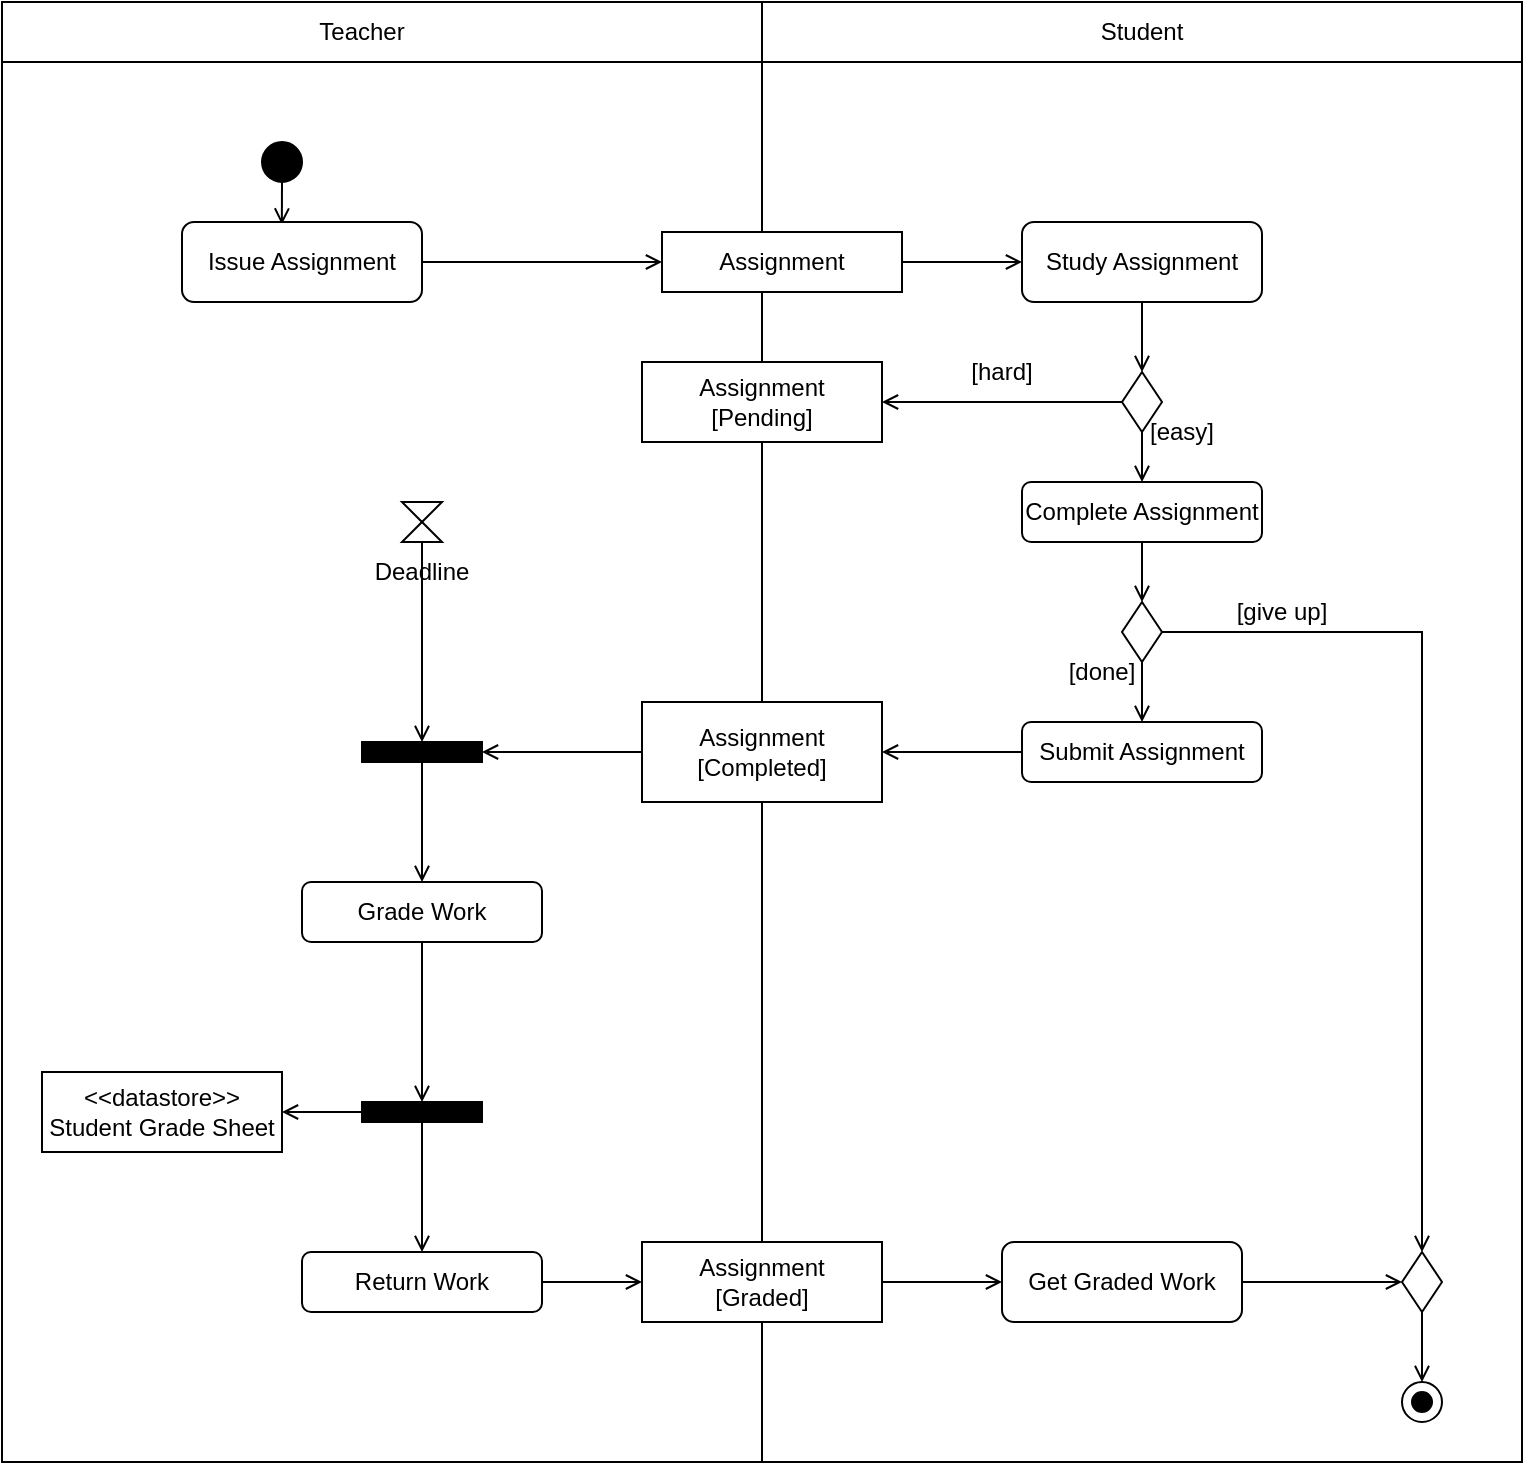 <mxfile version="20.5.3" type="google"><diagram id="h_WAlPndxusvU7QgVx2w" name="Page-1"><mxGraphModel grid="1" page="1" gridSize="10" guides="1" tooltips="1" connect="1" arrows="1" fold="1" pageScale="1" pageWidth="827" pageHeight="1169" math="0" shadow="0"><root><mxCell id="0"/><mxCell id="1" parent="0"/><mxCell id="fHuQOQ150YZt8qxPRqX6-2" value="" style="rounded=0;whiteSpace=wrap;html=1;fillColor=none;" vertex="1" parent="1"><mxGeometry x="40" y="30" width="760" height="700" as="geometry"/></mxCell><mxCell id="fHuQOQ150YZt8qxPRqX6-5" value="" style="rounded=0;whiteSpace=wrap;html=1;fillColor=none;" vertex="1" parent="1"><mxGeometry x="40" width="380" height="730" as="geometry"/></mxCell><mxCell id="Mlc3pC8u7c_UaUQakiuY-44" style="edgeStyle=orthogonalEdgeStyle;rounded=0;orthogonalLoop=1;jettySize=auto;html=1;exitX=0.5;exitY=1;exitDx=0;exitDy=0;entryX=0.416;entryY=0.032;entryDx=0;entryDy=0;entryPerimeter=0;endArrow=open;endFill=0;" edge="1" parent="1" source="fHuQOQ150YZt8qxPRqX6-1" target="fHuQOQ150YZt8qxPRqX6-6"><mxGeometry relative="1" as="geometry"/></mxCell><mxCell id="fHuQOQ150YZt8qxPRqX6-1" value="" style="ellipse;whiteSpace=wrap;html=1;aspect=fixed;fillColor=#000000;" vertex="1" parent="1"><mxGeometry x="170" y="70" width="20" height="20" as="geometry"/></mxCell><mxCell id="fHuQOQ150YZt8qxPRqX6-4" value="" style="rounded=0;whiteSpace=wrap;html=1;fillColor=none;" vertex="1" parent="1"><mxGeometry x="40" width="760" height="30" as="geometry"/></mxCell><mxCell id="fHuQOQ150YZt8qxPRqX6-16" style="edgeStyle=orthogonalEdgeStyle;rounded=0;orthogonalLoop=1;jettySize=auto;html=1;exitX=1;exitY=0.5;exitDx=0;exitDy=0;endArrow=open;endFill=0;" edge="1" parent="1" source="fHuQOQ150YZt8qxPRqX6-6" target="fHuQOQ150YZt8qxPRqX6-8"><mxGeometry relative="1" as="geometry"/></mxCell><mxCell id="fHuQOQ150YZt8qxPRqX6-6" value="Issue Assignment" style="rounded=1;whiteSpace=wrap;html=1;fillColor=default;" vertex="1" parent="1"><mxGeometry x="130" y="110" width="120" height="40" as="geometry"/></mxCell><mxCell id="Mlc3pC8u7c_UaUQakiuY-4" style="edgeStyle=orthogonalEdgeStyle;rounded=0;orthogonalLoop=1;jettySize=auto;html=1;exitX=0.5;exitY=1;exitDx=0;exitDy=0;entryX=0.5;entryY=0;entryDx=0;entryDy=0;endArrow=open;endFill=0;" edge="1" parent="1" source="fHuQOQ150YZt8qxPRqX6-7" target="Mlc3pC8u7c_UaUQakiuY-1"><mxGeometry relative="1" as="geometry"/></mxCell><mxCell id="fHuQOQ150YZt8qxPRqX6-7" value="Study Assignment" style="rounded=1;whiteSpace=wrap;html=1;fillColor=default;" vertex="1" parent="1"><mxGeometry x="550" y="110" width="120" height="40" as="geometry"/></mxCell><mxCell id="fHuQOQ150YZt8qxPRqX6-19" style="edgeStyle=orthogonalEdgeStyle;rounded=0;orthogonalLoop=1;jettySize=auto;html=1;exitX=1;exitY=0.5;exitDx=0;exitDy=0;endArrow=open;endFill=0;" edge="1" parent="1" source="fHuQOQ150YZt8qxPRqX6-8" target="fHuQOQ150YZt8qxPRqX6-7"><mxGeometry relative="1" as="geometry"/></mxCell><mxCell id="fHuQOQ150YZt8qxPRqX6-8" value="Assignment" style="rounded=0;whiteSpace=wrap;html=1;fillColor=default;" vertex="1" parent="1"><mxGeometry x="370" y="115" width="120" height="30" as="geometry"/></mxCell><mxCell id="fHuQOQ150YZt8qxPRqX6-20" value="Complete Assignment" style="rounded=1;whiteSpace=wrap;html=1;fillColor=default;" vertex="1" parent="1"><mxGeometry x="550" y="240" width="120" height="30" as="geometry"/></mxCell><mxCell id="Mlc3pC8u7c_UaUQakiuY-13" style="edgeStyle=orthogonalEdgeStyle;rounded=0;orthogonalLoop=1;jettySize=auto;html=1;exitX=0;exitY=0.5;exitDx=0;exitDy=0;entryX=1;entryY=0.5;entryDx=0;entryDy=0;endArrow=open;endFill=0;" edge="1" parent="1" source="fHuQOQ150YZt8qxPRqX6-21" target="fHuQOQ150YZt8qxPRqX6-22"><mxGeometry relative="1" as="geometry"/></mxCell><mxCell id="fHuQOQ150YZt8qxPRqX6-21" value="Submit Assignment" style="rounded=1;whiteSpace=wrap;html=1;fillColor=default;" vertex="1" parent="1"><mxGeometry x="550" y="360" width="120" height="30" as="geometry"/></mxCell><mxCell id="Mlc3pC8u7c_UaUQakiuY-20" style="edgeStyle=orthogonalEdgeStyle;rounded=0;orthogonalLoop=1;jettySize=auto;html=1;exitX=0;exitY=0.5;exitDx=0;exitDy=0;entryX=1;entryY=0.5;entryDx=0;entryDy=0;endArrow=open;endFill=0;" edge="1" parent="1" source="fHuQOQ150YZt8qxPRqX6-22" target="Mlc3pC8u7c_UaUQakiuY-14"><mxGeometry relative="1" as="geometry"/></mxCell><mxCell id="fHuQOQ150YZt8qxPRqX6-22" value="Assignment&lt;br&gt;[Completed]" style="rounded=0;whiteSpace=wrap;html=1;fillColor=default;" vertex="1" parent="1"><mxGeometry x="360" y="350" width="120" height="50" as="geometry"/></mxCell><mxCell id="Mlc3pC8u7c_UaUQakiuY-27" style="edgeStyle=orthogonalEdgeStyle;rounded=0;orthogonalLoop=1;jettySize=auto;html=1;exitX=0.5;exitY=1;exitDx=0;exitDy=0;entryX=0.5;entryY=0;entryDx=0;entryDy=0;endArrow=open;endFill=0;" edge="1" parent="1" source="fHuQOQ150YZt8qxPRqX6-25" target="Mlc3pC8u7c_UaUQakiuY-23"><mxGeometry relative="1" as="geometry"/></mxCell><mxCell id="fHuQOQ150YZt8qxPRqX6-25" value="Grade Work" style="rounded=1;whiteSpace=wrap;html=1;fillColor=default;" vertex="1" parent="1"><mxGeometry x="190" y="440" width="120" height="30" as="geometry"/></mxCell><mxCell id="Mlc3pC8u7c_UaUQakiuY-25" style="edgeStyle=orthogonalEdgeStyle;rounded=0;orthogonalLoop=1;jettySize=auto;html=1;exitX=1;exitY=0.5;exitDx=0;exitDy=0;entryX=0;entryY=0.5;entryDx=0;entryDy=0;endArrow=open;endFill=0;" edge="1" parent="1" source="fHuQOQ150YZt8qxPRqX6-26" target="fHuQOQ150YZt8qxPRqX6-27"><mxGeometry relative="1" as="geometry"/></mxCell><mxCell id="fHuQOQ150YZt8qxPRqX6-26" value="Return Work" style="rounded=1;whiteSpace=wrap;html=1;fillColor=default;" vertex="1" parent="1"><mxGeometry x="190" y="625" width="120" height="30" as="geometry"/></mxCell><mxCell id="Mlc3pC8u7c_UaUQakiuY-35" style="edgeStyle=orthogonalEdgeStyle;rounded=0;orthogonalLoop=1;jettySize=auto;html=1;exitX=1;exitY=0.5;exitDx=0;exitDy=0;entryX=0;entryY=0.5;entryDx=0;entryDy=0;endArrow=open;endFill=0;" edge="1" parent="1" source="fHuQOQ150YZt8qxPRqX6-27" target="Mlc3pC8u7c_UaUQakiuY-28"><mxGeometry relative="1" as="geometry"/></mxCell><mxCell id="fHuQOQ150YZt8qxPRqX6-27" value="Assignment&lt;br&gt;[Graded]" style="rounded=0;whiteSpace=wrap;html=1;fillColor=default;" vertex="1" parent="1"><mxGeometry x="360" y="620" width="120" height="40" as="geometry"/></mxCell><mxCell id="Mlc3pC8u7c_UaUQakiuY-15" style="edgeStyle=orthogonalEdgeStyle;rounded=0;orthogonalLoop=1;jettySize=auto;html=1;exitX=0.5;exitY=1;exitDx=0;exitDy=0;entryX=0.5;entryY=0;entryDx=0;entryDy=0;endArrow=open;endFill=0;" edge="1" parent="1" source="fHuQOQ150YZt8qxPRqX6-28" target="Mlc3pC8u7c_UaUQakiuY-14"><mxGeometry relative="1" as="geometry"/></mxCell><mxCell id="fHuQOQ150YZt8qxPRqX6-28" value="" style="shape=collate;whiteSpace=wrap;html=1;fillColor=default;" vertex="1" parent="1"><mxGeometry x="240" y="250" width="20" height="20" as="geometry"/></mxCell><mxCell id="fHuQOQ150YZt8qxPRqX6-17" value="Assignment&lt;br&gt;[Pending]" style="rounded=0;whiteSpace=wrap;html=1;fillColor=default;" vertex="1" parent="1"><mxGeometry x="360" y="180" width="120" height="40" as="geometry"/></mxCell><mxCell id="Mlc3pC8u7c_UaUQakiuY-5" style="edgeStyle=orthogonalEdgeStyle;rounded=0;orthogonalLoop=1;jettySize=auto;html=1;exitX=0.5;exitY=1;exitDx=0;exitDy=0;entryX=0.5;entryY=0;entryDx=0;entryDy=0;endArrow=open;endFill=0;" edge="1" parent="1" source="Mlc3pC8u7c_UaUQakiuY-1" target="fHuQOQ150YZt8qxPRqX6-20"><mxGeometry relative="1" as="geometry"/></mxCell><mxCell id="Mlc3pC8u7c_UaUQakiuY-10" style="edgeStyle=orthogonalEdgeStyle;rounded=0;orthogonalLoop=1;jettySize=auto;html=1;exitX=0;exitY=0.5;exitDx=0;exitDy=0;entryX=1;entryY=0.5;entryDx=0;entryDy=0;endArrow=open;endFill=0;" edge="1" parent="1" source="Mlc3pC8u7c_UaUQakiuY-1" target="fHuQOQ150YZt8qxPRqX6-17"><mxGeometry relative="1" as="geometry"/></mxCell><mxCell id="Mlc3pC8u7c_UaUQakiuY-1" value="" style="rhombus;whiteSpace=wrap;html=1;fillColor=default;" vertex="1" parent="1"><mxGeometry x="600" y="185" width="20" height="30" as="geometry"/></mxCell><mxCell id="Mlc3pC8u7c_UaUQakiuY-6" style="edgeStyle=orthogonalEdgeStyle;rounded=0;orthogonalLoop=1;jettySize=auto;html=1;exitX=0.5;exitY=1;exitDx=0;exitDy=0;entryX=0.5;entryY=0;entryDx=0;entryDy=0;endArrow=open;endFill=0;" edge="1" parent="1" target="Mlc3pC8u7c_UaUQakiuY-8"><mxGeometry relative="1" as="geometry"><mxPoint x="610" y="270" as="sourcePoint"/></mxGeometry></mxCell><mxCell id="Mlc3pC8u7c_UaUQakiuY-7" style="edgeStyle=orthogonalEdgeStyle;rounded=0;orthogonalLoop=1;jettySize=auto;html=1;exitX=0.5;exitY=1;exitDx=0;exitDy=0;entryX=0.5;entryY=0;entryDx=0;entryDy=0;endArrow=open;endFill=0;" edge="1" parent="1" source="Mlc3pC8u7c_UaUQakiuY-8"><mxGeometry relative="1" as="geometry"><mxPoint x="610" y="360" as="targetPoint"/></mxGeometry></mxCell><mxCell id="Mlc3pC8u7c_UaUQakiuY-31" style="edgeStyle=orthogonalEdgeStyle;rounded=0;orthogonalLoop=1;jettySize=auto;html=1;exitX=1;exitY=0.5;exitDx=0;exitDy=0;entryX=0.5;entryY=0;entryDx=0;entryDy=0;endArrow=open;endFill=0;" edge="1" parent="1" source="Mlc3pC8u7c_UaUQakiuY-8" target="Mlc3pC8u7c_UaUQakiuY-29"><mxGeometry relative="1" as="geometry"/></mxCell><mxCell id="Mlc3pC8u7c_UaUQakiuY-8" value="" style="rhombus;whiteSpace=wrap;html=1;fillColor=default;" vertex="1" parent="1"><mxGeometry x="600" y="300" width="20" height="30" as="geometry"/></mxCell><mxCell id="Mlc3pC8u7c_UaUQakiuY-11" value="&amp;lt;&amp;lt;datastore&amp;gt;&amp;gt;&lt;br&gt;Student Grade Sheet" style="rounded=0;whiteSpace=wrap;html=1;fillColor=default;" vertex="1" parent="1"><mxGeometry x="60" y="535" width="120" height="40" as="geometry"/></mxCell><mxCell id="Mlc3pC8u7c_UaUQakiuY-21" style="edgeStyle=orthogonalEdgeStyle;rounded=0;orthogonalLoop=1;jettySize=auto;html=1;exitX=0.5;exitY=1;exitDx=0;exitDy=0;entryX=0.5;entryY=0;entryDx=0;entryDy=0;endArrow=open;endFill=0;" edge="1" parent="1" source="Mlc3pC8u7c_UaUQakiuY-14" target="fHuQOQ150YZt8qxPRqX6-25"><mxGeometry relative="1" as="geometry"/></mxCell><mxCell id="Mlc3pC8u7c_UaUQakiuY-14" value="" style="rounded=0;whiteSpace=wrap;html=1;fillColor=#000000;" vertex="1" parent="1"><mxGeometry x="220" y="370" width="60" height="10" as="geometry"/></mxCell><mxCell id="Mlc3pC8u7c_UaUQakiuY-24" style="edgeStyle=orthogonalEdgeStyle;rounded=0;orthogonalLoop=1;jettySize=auto;html=1;exitX=0.5;exitY=1;exitDx=0;exitDy=0;entryX=0.5;entryY=0;entryDx=0;entryDy=0;endArrow=open;endFill=0;" edge="1" parent="1" source="Mlc3pC8u7c_UaUQakiuY-23" target="fHuQOQ150YZt8qxPRqX6-26"><mxGeometry relative="1" as="geometry"/></mxCell><mxCell id="Mlc3pC8u7c_UaUQakiuY-26" style="edgeStyle=orthogonalEdgeStyle;rounded=0;orthogonalLoop=1;jettySize=auto;html=1;exitX=0;exitY=0.5;exitDx=0;exitDy=0;endArrow=open;endFill=0;" edge="1" parent="1" source="Mlc3pC8u7c_UaUQakiuY-23" target="Mlc3pC8u7c_UaUQakiuY-11"><mxGeometry relative="1" as="geometry"/></mxCell><mxCell id="Mlc3pC8u7c_UaUQakiuY-23" value="" style="rounded=0;whiteSpace=wrap;html=1;fillColor=#000000;" vertex="1" parent="1"><mxGeometry x="220" y="550" width="60" height="10" as="geometry"/></mxCell><mxCell id="Mlc3pC8u7c_UaUQakiuY-30" style="edgeStyle=orthogonalEdgeStyle;rounded=0;orthogonalLoop=1;jettySize=auto;html=1;exitX=1;exitY=0.5;exitDx=0;exitDy=0;entryX=0;entryY=0.5;entryDx=0;entryDy=0;endArrow=open;endFill=0;" edge="1" parent="1" source="Mlc3pC8u7c_UaUQakiuY-28" target="Mlc3pC8u7c_UaUQakiuY-29"><mxGeometry relative="1" as="geometry"/></mxCell><mxCell id="Mlc3pC8u7c_UaUQakiuY-28" value="Get Graded Work" style="rounded=1;whiteSpace=wrap;html=1;fillColor=default;" vertex="1" parent="1"><mxGeometry x="540" y="620" width="120" height="40" as="geometry"/></mxCell><mxCell id="Mlc3pC8u7c_UaUQakiuY-34" style="edgeStyle=orthogonalEdgeStyle;rounded=0;orthogonalLoop=1;jettySize=auto;html=1;exitX=0.5;exitY=1;exitDx=0;exitDy=0;entryX=0.5;entryY=0;entryDx=0;entryDy=0;endArrow=open;endFill=0;" edge="1" parent="1" source="Mlc3pC8u7c_UaUQakiuY-29" target="Mlc3pC8u7c_UaUQakiuY-33"><mxGeometry relative="1" as="geometry"/></mxCell><mxCell id="Mlc3pC8u7c_UaUQakiuY-29" value="" style="rhombus;whiteSpace=wrap;html=1;fillColor=default;" vertex="1" parent="1"><mxGeometry x="740" y="625" width="20" height="30" as="geometry"/></mxCell><mxCell id="Mlc3pC8u7c_UaUQakiuY-32" value="" style="ellipse;whiteSpace=wrap;html=1;aspect=fixed;fillColor=#000000;" vertex="1" parent="1"><mxGeometry x="745" y="695" width="10" height="10" as="geometry"/></mxCell><mxCell id="Mlc3pC8u7c_UaUQakiuY-33" value="" style="ellipse;whiteSpace=wrap;html=1;aspect=fixed;fillColor=none;" vertex="1" parent="1"><mxGeometry x="740" y="690" width="20" height="20" as="geometry"/></mxCell><mxCell id="Mlc3pC8u7c_UaUQakiuY-36" value="Deadline" style="text;html=1;strokeColor=none;fillColor=none;align=center;verticalAlign=middle;whiteSpace=wrap;rounded=0;" vertex="1" parent="1"><mxGeometry x="220" y="270" width="60" height="30" as="geometry"/></mxCell><mxCell id="Mlc3pC8u7c_UaUQakiuY-37" value="[hard]" style="text;html=1;strokeColor=none;fillColor=none;align=center;verticalAlign=middle;whiteSpace=wrap;rounded=0;" vertex="1" parent="1"><mxGeometry x="510" y="170" width="60" height="30" as="geometry"/></mxCell><mxCell id="Mlc3pC8u7c_UaUQakiuY-38" value="[easy]" style="text;html=1;strokeColor=none;fillColor=none;align=center;verticalAlign=middle;whiteSpace=wrap;rounded=0;" vertex="1" parent="1"><mxGeometry x="600" y="200" width="60" height="30" as="geometry"/></mxCell><mxCell id="Mlc3pC8u7c_UaUQakiuY-39" value="[give up]" style="text;html=1;strokeColor=none;fillColor=none;align=center;verticalAlign=middle;whiteSpace=wrap;rounded=0;" vertex="1" parent="1"><mxGeometry x="650" y="290" width="60" height="30" as="geometry"/></mxCell><mxCell id="Mlc3pC8u7c_UaUQakiuY-40" value="[done]" style="text;html=1;strokeColor=none;fillColor=none;align=center;verticalAlign=middle;whiteSpace=wrap;rounded=0;" vertex="1" parent="1"><mxGeometry x="560" y="320" width="60" height="30" as="geometry"/></mxCell><mxCell id="Mlc3pC8u7c_UaUQakiuY-41" value="Teacher" style="text;html=1;strokeColor=none;fillColor=none;align=center;verticalAlign=middle;whiteSpace=wrap;rounded=0;" vertex="1" parent="1"><mxGeometry x="190" width="60" height="30" as="geometry"/></mxCell><mxCell id="Mlc3pC8u7c_UaUQakiuY-42" value="Student" style="text;html=1;strokeColor=none;fillColor=none;align=center;verticalAlign=middle;whiteSpace=wrap;rounded=0;" vertex="1" parent="1"><mxGeometry x="580" width="60" height="30" as="geometry"/></mxCell></root></mxGraphModel></diagram></mxfile>